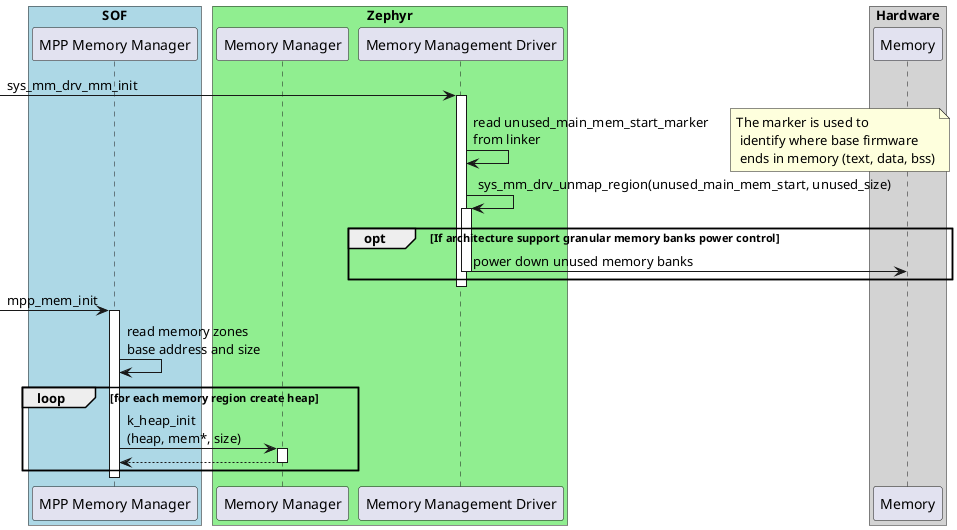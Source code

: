 @startuml

box "SOF" #LightBlue
	participant "MPP Memory Manager" as mpp_memory_manager
end box

box "Zephyr" #LightGreen
	participant "Memory Manager" as zephyr_memory_manager
	participant "Memory Management Driver" as memory_management_driver
end box

box "Hardware" #LightGrey
	participant "Memory" as hw_memory
end box


-> memory_management_driver: sys_mm_drv_mm_init
	activate memory_management_driver
	memory_management_driver -> memory_management_driver: read unused_main_mem_start_marker\nfrom linker
	note right: The marker is used to\n identify where base firmware\n ends in memory (text, data, bss)

	memory_management_driver -> memory_management_driver: sys_mm_drv_unmap_region(unused_main_mem_start, unused_size)
		activate memory_management_driver
		opt If architecture support granular memory banks power control
			memory_management_driver -> hw_memory: power down unused memory banks
			deactivate memory_management_driver
		end

	deactivate memory_management_driver

-> mpp_memory_manager: mpp_mem_init
	activate mpp_memory_manager
	mpp_memory_manager -> mpp_memory_manager: read memory zones\nbase address and size
	loop for each memory region create heap
		mpp_memory_manager -> zephyr_memory_manager: k_heap_init\n(heap, mem*, size)
			activate zephyr_memory_manager
			return
	end

	deactivate mpp_memory_manager

@enduml
